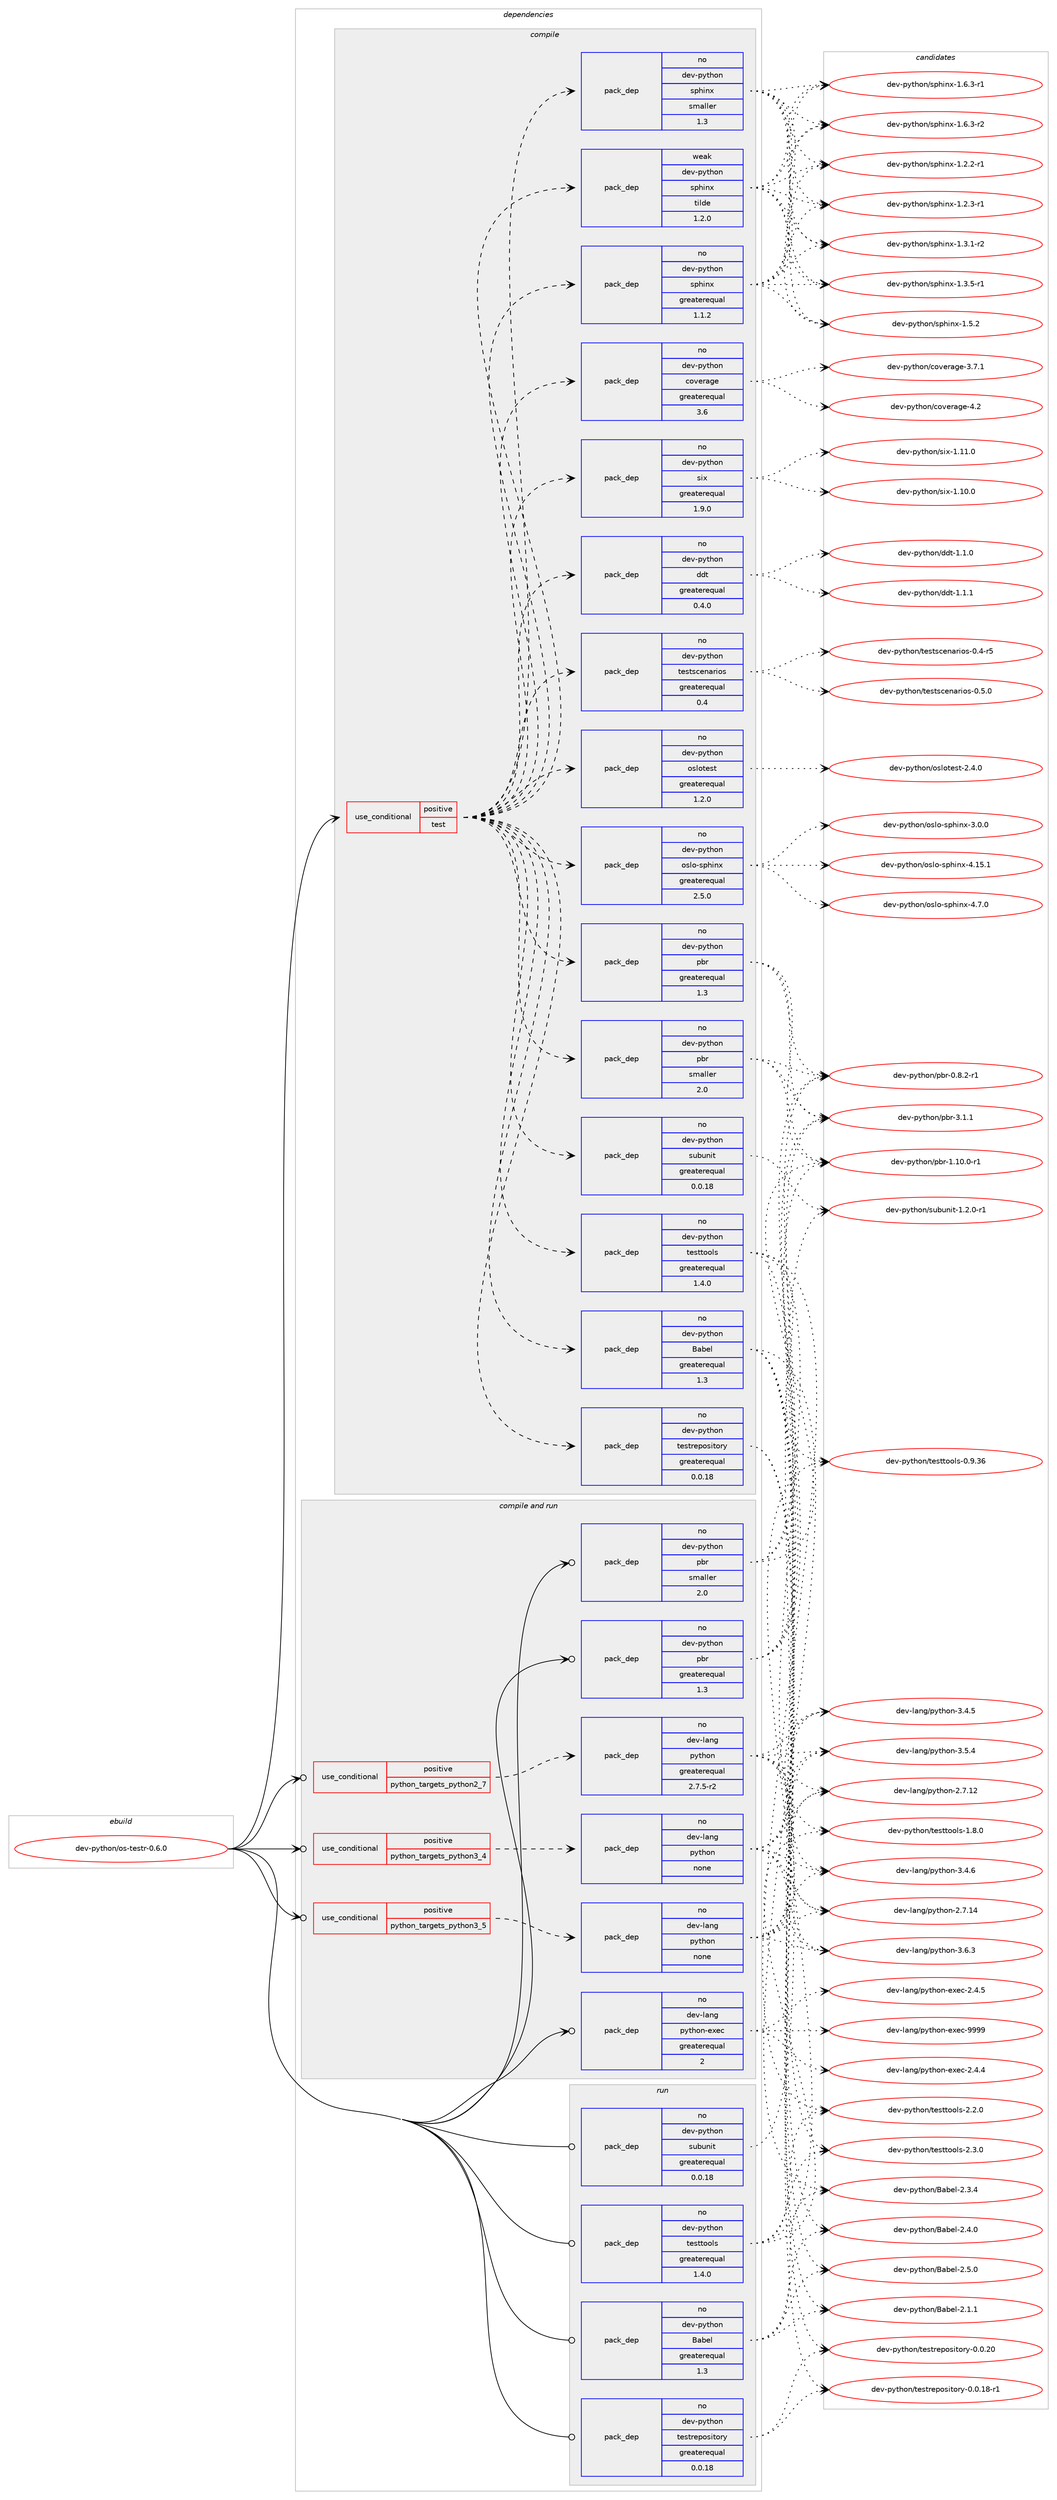 digraph prolog {

# *************
# Graph options
# *************

newrank=true;
concentrate=true;
compound=true;
graph [rankdir=LR,fontname=Helvetica,fontsize=10,ranksep=1.5];#, ranksep=2.5, nodesep=0.2];
edge  [arrowhead=vee];
node  [fontname=Helvetica,fontsize=10];

# **********
# The ebuild
# **********

subgraph cluster_leftcol {
color=gray;
rank=same;
label=<<i>ebuild</i>>;
id [label="dev-python/os-testr-0.6.0", color=red, width=4, href="../dev-python/os-testr-0.6.0.svg"];
}

# ****************
# The dependencies
# ****************

subgraph cluster_midcol {
color=gray;
label=<<i>dependencies</i>>;
subgraph cluster_compile {
fillcolor="#eeeeee";
style=filled;
label=<<i>compile</i>>;
subgraph cond36538 {
dependency169658 [label=<<TABLE BORDER="0" CELLBORDER="1" CELLSPACING="0" CELLPADDING="4"><TR><TD ROWSPAN="3" CELLPADDING="10">use_conditional</TD></TR><TR><TD>positive</TD></TR><TR><TD>test</TD></TR></TABLE>>, shape=none, color=red];
subgraph pack129260 {
dependency169659 [label=<<TABLE BORDER="0" CELLBORDER="1" CELLSPACING="0" CELLPADDING="4" WIDTH="220"><TR><TD ROWSPAN="6" CELLPADDING="30">pack_dep</TD></TR><TR><TD WIDTH="110">no</TD></TR><TR><TD>dev-python</TD></TR><TR><TD>pbr</TD></TR><TR><TD>greaterequal</TD></TR><TR><TD>1.3</TD></TR></TABLE>>, shape=none, color=blue];
}
dependency169658:e -> dependency169659:w [weight=20,style="dashed",arrowhead="vee"];
subgraph pack129261 {
dependency169660 [label=<<TABLE BORDER="0" CELLBORDER="1" CELLSPACING="0" CELLPADDING="4" WIDTH="220"><TR><TD ROWSPAN="6" CELLPADDING="30">pack_dep</TD></TR><TR><TD WIDTH="110">no</TD></TR><TR><TD>dev-python</TD></TR><TR><TD>pbr</TD></TR><TR><TD>smaller</TD></TR><TR><TD>2.0</TD></TR></TABLE>>, shape=none, color=blue];
}
dependency169658:e -> dependency169660:w [weight=20,style="dashed",arrowhead="vee"];
subgraph pack129262 {
dependency169661 [label=<<TABLE BORDER="0" CELLBORDER="1" CELLSPACING="0" CELLPADDING="4" WIDTH="220"><TR><TD ROWSPAN="6" CELLPADDING="30">pack_dep</TD></TR><TR><TD WIDTH="110">no</TD></TR><TR><TD>dev-python</TD></TR><TR><TD>Babel</TD></TR><TR><TD>greaterequal</TD></TR><TR><TD>1.3</TD></TR></TABLE>>, shape=none, color=blue];
}
dependency169658:e -> dependency169661:w [weight=20,style="dashed",arrowhead="vee"];
subgraph pack129263 {
dependency169662 [label=<<TABLE BORDER="0" CELLBORDER="1" CELLSPACING="0" CELLPADDING="4" WIDTH="220"><TR><TD ROWSPAN="6" CELLPADDING="30">pack_dep</TD></TR><TR><TD WIDTH="110">no</TD></TR><TR><TD>dev-python</TD></TR><TR><TD>testrepository</TD></TR><TR><TD>greaterequal</TD></TR><TR><TD>0.0.18</TD></TR></TABLE>>, shape=none, color=blue];
}
dependency169658:e -> dependency169662:w [weight=20,style="dashed",arrowhead="vee"];
subgraph pack129264 {
dependency169663 [label=<<TABLE BORDER="0" CELLBORDER="1" CELLSPACING="0" CELLPADDING="4" WIDTH="220"><TR><TD ROWSPAN="6" CELLPADDING="30">pack_dep</TD></TR><TR><TD WIDTH="110">no</TD></TR><TR><TD>dev-python</TD></TR><TR><TD>subunit</TD></TR><TR><TD>greaterequal</TD></TR><TR><TD>0.0.18</TD></TR></TABLE>>, shape=none, color=blue];
}
dependency169658:e -> dependency169663:w [weight=20,style="dashed",arrowhead="vee"];
subgraph pack129265 {
dependency169664 [label=<<TABLE BORDER="0" CELLBORDER="1" CELLSPACING="0" CELLPADDING="4" WIDTH="220"><TR><TD ROWSPAN="6" CELLPADDING="30">pack_dep</TD></TR><TR><TD WIDTH="110">no</TD></TR><TR><TD>dev-python</TD></TR><TR><TD>testtools</TD></TR><TR><TD>greaterequal</TD></TR><TR><TD>1.4.0</TD></TR></TABLE>>, shape=none, color=blue];
}
dependency169658:e -> dependency169664:w [weight=20,style="dashed",arrowhead="vee"];
subgraph pack129266 {
dependency169665 [label=<<TABLE BORDER="0" CELLBORDER="1" CELLSPACING="0" CELLPADDING="4" WIDTH="220"><TR><TD ROWSPAN="6" CELLPADDING="30">pack_dep</TD></TR><TR><TD WIDTH="110">no</TD></TR><TR><TD>dev-python</TD></TR><TR><TD>coverage</TD></TR><TR><TD>greaterequal</TD></TR><TR><TD>3.6</TD></TR></TABLE>>, shape=none, color=blue];
}
dependency169658:e -> dependency169665:w [weight=20,style="dashed",arrowhead="vee"];
subgraph pack129267 {
dependency169666 [label=<<TABLE BORDER="0" CELLBORDER="1" CELLSPACING="0" CELLPADDING="4" WIDTH="220"><TR><TD ROWSPAN="6" CELLPADDING="30">pack_dep</TD></TR><TR><TD WIDTH="110">no</TD></TR><TR><TD>dev-python</TD></TR><TR><TD>sphinx</TD></TR><TR><TD>greaterequal</TD></TR><TR><TD>1.1.2</TD></TR></TABLE>>, shape=none, color=blue];
}
dependency169658:e -> dependency169666:w [weight=20,style="dashed",arrowhead="vee"];
subgraph pack129268 {
dependency169667 [label=<<TABLE BORDER="0" CELLBORDER="1" CELLSPACING="0" CELLPADDING="4" WIDTH="220"><TR><TD ROWSPAN="6" CELLPADDING="30">pack_dep</TD></TR><TR><TD WIDTH="110">weak</TD></TR><TR><TD>dev-python</TD></TR><TR><TD>sphinx</TD></TR><TR><TD>tilde</TD></TR><TR><TD>1.2.0</TD></TR></TABLE>>, shape=none, color=blue];
}
dependency169658:e -> dependency169667:w [weight=20,style="dashed",arrowhead="vee"];
subgraph pack129269 {
dependency169668 [label=<<TABLE BORDER="0" CELLBORDER="1" CELLSPACING="0" CELLPADDING="4" WIDTH="220"><TR><TD ROWSPAN="6" CELLPADDING="30">pack_dep</TD></TR><TR><TD WIDTH="110">no</TD></TR><TR><TD>dev-python</TD></TR><TR><TD>sphinx</TD></TR><TR><TD>smaller</TD></TR><TR><TD>1.3</TD></TR></TABLE>>, shape=none, color=blue];
}
dependency169658:e -> dependency169668:w [weight=20,style="dashed",arrowhead="vee"];
subgraph pack129270 {
dependency169669 [label=<<TABLE BORDER="0" CELLBORDER="1" CELLSPACING="0" CELLPADDING="4" WIDTH="220"><TR><TD ROWSPAN="6" CELLPADDING="30">pack_dep</TD></TR><TR><TD WIDTH="110">no</TD></TR><TR><TD>dev-python</TD></TR><TR><TD>oslo-sphinx</TD></TR><TR><TD>greaterequal</TD></TR><TR><TD>2.5.0</TD></TR></TABLE>>, shape=none, color=blue];
}
dependency169658:e -> dependency169669:w [weight=20,style="dashed",arrowhead="vee"];
subgraph pack129271 {
dependency169670 [label=<<TABLE BORDER="0" CELLBORDER="1" CELLSPACING="0" CELLPADDING="4" WIDTH="220"><TR><TD ROWSPAN="6" CELLPADDING="30">pack_dep</TD></TR><TR><TD WIDTH="110">no</TD></TR><TR><TD>dev-python</TD></TR><TR><TD>oslotest</TD></TR><TR><TD>greaterequal</TD></TR><TR><TD>1.2.0</TD></TR></TABLE>>, shape=none, color=blue];
}
dependency169658:e -> dependency169670:w [weight=20,style="dashed",arrowhead="vee"];
subgraph pack129272 {
dependency169671 [label=<<TABLE BORDER="0" CELLBORDER="1" CELLSPACING="0" CELLPADDING="4" WIDTH="220"><TR><TD ROWSPAN="6" CELLPADDING="30">pack_dep</TD></TR><TR><TD WIDTH="110">no</TD></TR><TR><TD>dev-python</TD></TR><TR><TD>testscenarios</TD></TR><TR><TD>greaterequal</TD></TR><TR><TD>0.4</TD></TR></TABLE>>, shape=none, color=blue];
}
dependency169658:e -> dependency169671:w [weight=20,style="dashed",arrowhead="vee"];
subgraph pack129273 {
dependency169672 [label=<<TABLE BORDER="0" CELLBORDER="1" CELLSPACING="0" CELLPADDING="4" WIDTH="220"><TR><TD ROWSPAN="6" CELLPADDING="30">pack_dep</TD></TR><TR><TD WIDTH="110">no</TD></TR><TR><TD>dev-python</TD></TR><TR><TD>ddt</TD></TR><TR><TD>greaterequal</TD></TR><TR><TD>0.4.0</TD></TR></TABLE>>, shape=none, color=blue];
}
dependency169658:e -> dependency169672:w [weight=20,style="dashed",arrowhead="vee"];
subgraph pack129274 {
dependency169673 [label=<<TABLE BORDER="0" CELLBORDER="1" CELLSPACING="0" CELLPADDING="4" WIDTH="220"><TR><TD ROWSPAN="6" CELLPADDING="30">pack_dep</TD></TR><TR><TD WIDTH="110">no</TD></TR><TR><TD>dev-python</TD></TR><TR><TD>six</TD></TR><TR><TD>greaterequal</TD></TR><TR><TD>1.9.0</TD></TR></TABLE>>, shape=none, color=blue];
}
dependency169658:e -> dependency169673:w [weight=20,style="dashed",arrowhead="vee"];
}
id:e -> dependency169658:w [weight=20,style="solid",arrowhead="vee"];
}
subgraph cluster_compileandrun {
fillcolor="#eeeeee";
style=filled;
label=<<i>compile and run</i>>;
subgraph cond36539 {
dependency169674 [label=<<TABLE BORDER="0" CELLBORDER="1" CELLSPACING="0" CELLPADDING="4"><TR><TD ROWSPAN="3" CELLPADDING="10">use_conditional</TD></TR><TR><TD>positive</TD></TR><TR><TD>python_targets_python2_7</TD></TR></TABLE>>, shape=none, color=red];
subgraph pack129275 {
dependency169675 [label=<<TABLE BORDER="0" CELLBORDER="1" CELLSPACING="0" CELLPADDING="4" WIDTH="220"><TR><TD ROWSPAN="6" CELLPADDING="30">pack_dep</TD></TR><TR><TD WIDTH="110">no</TD></TR><TR><TD>dev-lang</TD></TR><TR><TD>python</TD></TR><TR><TD>greaterequal</TD></TR><TR><TD>2.7.5-r2</TD></TR></TABLE>>, shape=none, color=blue];
}
dependency169674:e -> dependency169675:w [weight=20,style="dashed",arrowhead="vee"];
}
id:e -> dependency169674:w [weight=20,style="solid",arrowhead="odotvee"];
subgraph cond36540 {
dependency169676 [label=<<TABLE BORDER="0" CELLBORDER="1" CELLSPACING="0" CELLPADDING="4"><TR><TD ROWSPAN="3" CELLPADDING="10">use_conditional</TD></TR><TR><TD>positive</TD></TR><TR><TD>python_targets_python3_4</TD></TR></TABLE>>, shape=none, color=red];
subgraph pack129276 {
dependency169677 [label=<<TABLE BORDER="0" CELLBORDER="1" CELLSPACING="0" CELLPADDING="4" WIDTH="220"><TR><TD ROWSPAN="6" CELLPADDING="30">pack_dep</TD></TR><TR><TD WIDTH="110">no</TD></TR><TR><TD>dev-lang</TD></TR><TR><TD>python</TD></TR><TR><TD>none</TD></TR><TR><TD></TD></TR></TABLE>>, shape=none, color=blue];
}
dependency169676:e -> dependency169677:w [weight=20,style="dashed",arrowhead="vee"];
}
id:e -> dependency169676:w [weight=20,style="solid",arrowhead="odotvee"];
subgraph cond36541 {
dependency169678 [label=<<TABLE BORDER="0" CELLBORDER="1" CELLSPACING="0" CELLPADDING="4"><TR><TD ROWSPAN="3" CELLPADDING="10">use_conditional</TD></TR><TR><TD>positive</TD></TR><TR><TD>python_targets_python3_5</TD></TR></TABLE>>, shape=none, color=red];
subgraph pack129277 {
dependency169679 [label=<<TABLE BORDER="0" CELLBORDER="1" CELLSPACING="0" CELLPADDING="4" WIDTH="220"><TR><TD ROWSPAN="6" CELLPADDING="30">pack_dep</TD></TR><TR><TD WIDTH="110">no</TD></TR><TR><TD>dev-lang</TD></TR><TR><TD>python</TD></TR><TR><TD>none</TD></TR><TR><TD></TD></TR></TABLE>>, shape=none, color=blue];
}
dependency169678:e -> dependency169679:w [weight=20,style="dashed",arrowhead="vee"];
}
id:e -> dependency169678:w [weight=20,style="solid",arrowhead="odotvee"];
subgraph pack129278 {
dependency169680 [label=<<TABLE BORDER="0" CELLBORDER="1" CELLSPACING="0" CELLPADDING="4" WIDTH="220"><TR><TD ROWSPAN="6" CELLPADDING="30">pack_dep</TD></TR><TR><TD WIDTH="110">no</TD></TR><TR><TD>dev-lang</TD></TR><TR><TD>python-exec</TD></TR><TR><TD>greaterequal</TD></TR><TR><TD>2</TD></TR></TABLE>>, shape=none, color=blue];
}
id:e -> dependency169680:w [weight=20,style="solid",arrowhead="odotvee"];
subgraph pack129279 {
dependency169681 [label=<<TABLE BORDER="0" CELLBORDER="1" CELLSPACING="0" CELLPADDING="4" WIDTH="220"><TR><TD ROWSPAN="6" CELLPADDING="30">pack_dep</TD></TR><TR><TD WIDTH="110">no</TD></TR><TR><TD>dev-python</TD></TR><TR><TD>pbr</TD></TR><TR><TD>greaterequal</TD></TR><TR><TD>1.3</TD></TR></TABLE>>, shape=none, color=blue];
}
id:e -> dependency169681:w [weight=20,style="solid",arrowhead="odotvee"];
subgraph pack129280 {
dependency169682 [label=<<TABLE BORDER="0" CELLBORDER="1" CELLSPACING="0" CELLPADDING="4" WIDTH="220"><TR><TD ROWSPAN="6" CELLPADDING="30">pack_dep</TD></TR><TR><TD WIDTH="110">no</TD></TR><TR><TD>dev-python</TD></TR><TR><TD>pbr</TD></TR><TR><TD>smaller</TD></TR><TR><TD>2.0</TD></TR></TABLE>>, shape=none, color=blue];
}
id:e -> dependency169682:w [weight=20,style="solid",arrowhead="odotvee"];
}
subgraph cluster_run {
fillcolor="#eeeeee";
style=filled;
label=<<i>run</i>>;
subgraph pack129281 {
dependency169683 [label=<<TABLE BORDER="0" CELLBORDER="1" CELLSPACING="0" CELLPADDING="4" WIDTH="220"><TR><TD ROWSPAN="6" CELLPADDING="30">pack_dep</TD></TR><TR><TD WIDTH="110">no</TD></TR><TR><TD>dev-python</TD></TR><TR><TD>Babel</TD></TR><TR><TD>greaterequal</TD></TR><TR><TD>1.3</TD></TR></TABLE>>, shape=none, color=blue];
}
id:e -> dependency169683:w [weight=20,style="solid",arrowhead="odot"];
subgraph pack129282 {
dependency169684 [label=<<TABLE BORDER="0" CELLBORDER="1" CELLSPACING="0" CELLPADDING="4" WIDTH="220"><TR><TD ROWSPAN="6" CELLPADDING="30">pack_dep</TD></TR><TR><TD WIDTH="110">no</TD></TR><TR><TD>dev-python</TD></TR><TR><TD>subunit</TD></TR><TR><TD>greaterequal</TD></TR><TR><TD>0.0.18</TD></TR></TABLE>>, shape=none, color=blue];
}
id:e -> dependency169684:w [weight=20,style="solid",arrowhead="odot"];
subgraph pack129283 {
dependency169685 [label=<<TABLE BORDER="0" CELLBORDER="1" CELLSPACING="0" CELLPADDING="4" WIDTH="220"><TR><TD ROWSPAN="6" CELLPADDING="30">pack_dep</TD></TR><TR><TD WIDTH="110">no</TD></TR><TR><TD>dev-python</TD></TR><TR><TD>testrepository</TD></TR><TR><TD>greaterequal</TD></TR><TR><TD>0.0.18</TD></TR></TABLE>>, shape=none, color=blue];
}
id:e -> dependency169685:w [weight=20,style="solid",arrowhead="odot"];
subgraph pack129284 {
dependency169686 [label=<<TABLE BORDER="0" CELLBORDER="1" CELLSPACING="0" CELLPADDING="4" WIDTH="220"><TR><TD ROWSPAN="6" CELLPADDING="30">pack_dep</TD></TR><TR><TD WIDTH="110">no</TD></TR><TR><TD>dev-python</TD></TR><TR><TD>testtools</TD></TR><TR><TD>greaterequal</TD></TR><TR><TD>1.4.0</TD></TR></TABLE>>, shape=none, color=blue];
}
id:e -> dependency169686:w [weight=20,style="solid",arrowhead="odot"];
}
}

# **************
# The candidates
# **************

subgraph cluster_choices {
rank=same;
color=gray;
label=<<i>candidates</i>>;

subgraph choice129260 {
color=black;
nodesep=1;
choice1001011184511212111610411111047112981144548465646504511449 [label="dev-python/pbr-0.8.2-r1", color=red, width=4,href="../dev-python/pbr-0.8.2-r1.svg"];
choice100101118451121211161041111104711298114454946494846484511449 [label="dev-python/pbr-1.10.0-r1", color=red, width=4,href="../dev-python/pbr-1.10.0-r1.svg"];
choice100101118451121211161041111104711298114455146494649 [label="dev-python/pbr-3.1.1", color=red, width=4,href="../dev-python/pbr-3.1.1.svg"];
dependency169659:e -> choice1001011184511212111610411111047112981144548465646504511449:w [style=dotted,weight="100"];
dependency169659:e -> choice100101118451121211161041111104711298114454946494846484511449:w [style=dotted,weight="100"];
dependency169659:e -> choice100101118451121211161041111104711298114455146494649:w [style=dotted,weight="100"];
}
subgraph choice129261 {
color=black;
nodesep=1;
choice1001011184511212111610411111047112981144548465646504511449 [label="dev-python/pbr-0.8.2-r1", color=red, width=4,href="../dev-python/pbr-0.8.2-r1.svg"];
choice100101118451121211161041111104711298114454946494846484511449 [label="dev-python/pbr-1.10.0-r1", color=red, width=4,href="../dev-python/pbr-1.10.0-r1.svg"];
choice100101118451121211161041111104711298114455146494649 [label="dev-python/pbr-3.1.1", color=red, width=4,href="../dev-python/pbr-3.1.1.svg"];
dependency169660:e -> choice1001011184511212111610411111047112981144548465646504511449:w [style=dotted,weight="100"];
dependency169660:e -> choice100101118451121211161041111104711298114454946494846484511449:w [style=dotted,weight="100"];
dependency169660:e -> choice100101118451121211161041111104711298114455146494649:w [style=dotted,weight="100"];
}
subgraph choice129262 {
color=black;
nodesep=1;
choice1001011184511212111610411111047669798101108455046494649 [label="dev-python/Babel-2.1.1", color=red, width=4,href="../dev-python/Babel-2.1.1.svg"];
choice1001011184511212111610411111047669798101108455046514652 [label="dev-python/Babel-2.3.4", color=red, width=4,href="../dev-python/Babel-2.3.4.svg"];
choice1001011184511212111610411111047669798101108455046524648 [label="dev-python/Babel-2.4.0", color=red, width=4,href="../dev-python/Babel-2.4.0.svg"];
choice1001011184511212111610411111047669798101108455046534648 [label="dev-python/Babel-2.5.0", color=red, width=4,href="../dev-python/Babel-2.5.0.svg"];
dependency169661:e -> choice1001011184511212111610411111047669798101108455046494649:w [style=dotted,weight="100"];
dependency169661:e -> choice1001011184511212111610411111047669798101108455046514652:w [style=dotted,weight="100"];
dependency169661:e -> choice1001011184511212111610411111047669798101108455046524648:w [style=dotted,weight="100"];
dependency169661:e -> choice1001011184511212111610411111047669798101108455046534648:w [style=dotted,weight="100"];
}
subgraph choice129263 {
color=black;
nodesep=1;
choice1001011184511212111610411111047116101115116114101112111115105116111114121454846484649564511449 [label="dev-python/testrepository-0.0.18-r1", color=red, width=4,href="../dev-python/testrepository-0.0.18-r1.svg"];
choice100101118451121211161041111104711610111511611410111211111510511611111412145484648465048 [label="dev-python/testrepository-0.0.20", color=red, width=4,href="../dev-python/testrepository-0.0.20.svg"];
dependency169662:e -> choice1001011184511212111610411111047116101115116114101112111115105116111114121454846484649564511449:w [style=dotted,weight="100"];
dependency169662:e -> choice100101118451121211161041111104711610111511611410111211111510511611111412145484648465048:w [style=dotted,weight="100"];
}
subgraph choice129264 {
color=black;
nodesep=1;
choice1001011184511212111610411111047115117981171101051164549465046484511449 [label="dev-python/subunit-1.2.0-r1", color=red, width=4,href="../dev-python/subunit-1.2.0-r1.svg"];
dependency169663:e -> choice1001011184511212111610411111047115117981171101051164549465046484511449:w [style=dotted,weight="100"];
}
subgraph choice129265 {
color=black;
nodesep=1;
choice100101118451121211161041111104711610111511611611111110811545484657465154 [label="dev-python/testtools-0.9.36", color=red, width=4,href="../dev-python/testtools-0.9.36.svg"];
choice1001011184511212111610411111047116101115116116111111108115454946564648 [label="dev-python/testtools-1.8.0", color=red, width=4,href="../dev-python/testtools-1.8.0.svg"];
choice1001011184511212111610411111047116101115116116111111108115455046504648 [label="dev-python/testtools-2.2.0", color=red, width=4,href="../dev-python/testtools-2.2.0.svg"];
choice1001011184511212111610411111047116101115116116111111108115455046514648 [label="dev-python/testtools-2.3.0", color=red, width=4,href="../dev-python/testtools-2.3.0.svg"];
dependency169664:e -> choice100101118451121211161041111104711610111511611611111110811545484657465154:w [style=dotted,weight="100"];
dependency169664:e -> choice1001011184511212111610411111047116101115116116111111108115454946564648:w [style=dotted,weight="100"];
dependency169664:e -> choice1001011184511212111610411111047116101115116116111111108115455046504648:w [style=dotted,weight="100"];
dependency169664:e -> choice1001011184511212111610411111047116101115116116111111108115455046514648:w [style=dotted,weight="100"];
}
subgraph choice129266 {
color=black;
nodesep=1;
choice10010111845112121116104111110479911111810111497103101455146554649 [label="dev-python/coverage-3.7.1", color=red, width=4,href="../dev-python/coverage-3.7.1.svg"];
choice1001011184511212111610411111047991111181011149710310145524650 [label="dev-python/coverage-4.2", color=red, width=4,href="../dev-python/coverage-4.2.svg"];
dependency169665:e -> choice10010111845112121116104111110479911111810111497103101455146554649:w [style=dotted,weight="100"];
dependency169665:e -> choice1001011184511212111610411111047991111181011149710310145524650:w [style=dotted,weight="100"];
}
subgraph choice129267 {
color=black;
nodesep=1;
choice10010111845112121116104111110471151121041051101204549465046504511449 [label="dev-python/sphinx-1.2.2-r1", color=red, width=4,href="../dev-python/sphinx-1.2.2-r1.svg"];
choice10010111845112121116104111110471151121041051101204549465046514511449 [label="dev-python/sphinx-1.2.3-r1", color=red, width=4,href="../dev-python/sphinx-1.2.3-r1.svg"];
choice10010111845112121116104111110471151121041051101204549465146494511450 [label="dev-python/sphinx-1.3.1-r2", color=red, width=4,href="../dev-python/sphinx-1.3.1-r2.svg"];
choice10010111845112121116104111110471151121041051101204549465146534511449 [label="dev-python/sphinx-1.3.5-r1", color=red, width=4,href="../dev-python/sphinx-1.3.5-r1.svg"];
choice1001011184511212111610411111047115112104105110120454946534650 [label="dev-python/sphinx-1.5.2", color=red, width=4,href="../dev-python/sphinx-1.5.2.svg"];
choice10010111845112121116104111110471151121041051101204549465446514511449 [label="dev-python/sphinx-1.6.3-r1", color=red, width=4,href="../dev-python/sphinx-1.6.3-r1.svg"];
choice10010111845112121116104111110471151121041051101204549465446514511450 [label="dev-python/sphinx-1.6.3-r2", color=red, width=4,href="../dev-python/sphinx-1.6.3-r2.svg"];
dependency169666:e -> choice10010111845112121116104111110471151121041051101204549465046504511449:w [style=dotted,weight="100"];
dependency169666:e -> choice10010111845112121116104111110471151121041051101204549465046514511449:w [style=dotted,weight="100"];
dependency169666:e -> choice10010111845112121116104111110471151121041051101204549465146494511450:w [style=dotted,weight="100"];
dependency169666:e -> choice10010111845112121116104111110471151121041051101204549465146534511449:w [style=dotted,weight="100"];
dependency169666:e -> choice1001011184511212111610411111047115112104105110120454946534650:w [style=dotted,weight="100"];
dependency169666:e -> choice10010111845112121116104111110471151121041051101204549465446514511449:w [style=dotted,weight="100"];
dependency169666:e -> choice10010111845112121116104111110471151121041051101204549465446514511450:w [style=dotted,weight="100"];
}
subgraph choice129268 {
color=black;
nodesep=1;
choice10010111845112121116104111110471151121041051101204549465046504511449 [label="dev-python/sphinx-1.2.2-r1", color=red, width=4,href="../dev-python/sphinx-1.2.2-r1.svg"];
choice10010111845112121116104111110471151121041051101204549465046514511449 [label="dev-python/sphinx-1.2.3-r1", color=red, width=4,href="../dev-python/sphinx-1.2.3-r1.svg"];
choice10010111845112121116104111110471151121041051101204549465146494511450 [label="dev-python/sphinx-1.3.1-r2", color=red, width=4,href="../dev-python/sphinx-1.3.1-r2.svg"];
choice10010111845112121116104111110471151121041051101204549465146534511449 [label="dev-python/sphinx-1.3.5-r1", color=red, width=4,href="../dev-python/sphinx-1.3.5-r1.svg"];
choice1001011184511212111610411111047115112104105110120454946534650 [label="dev-python/sphinx-1.5.2", color=red, width=4,href="../dev-python/sphinx-1.5.2.svg"];
choice10010111845112121116104111110471151121041051101204549465446514511449 [label="dev-python/sphinx-1.6.3-r1", color=red, width=4,href="../dev-python/sphinx-1.6.3-r1.svg"];
choice10010111845112121116104111110471151121041051101204549465446514511450 [label="dev-python/sphinx-1.6.3-r2", color=red, width=4,href="../dev-python/sphinx-1.6.3-r2.svg"];
dependency169667:e -> choice10010111845112121116104111110471151121041051101204549465046504511449:w [style=dotted,weight="100"];
dependency169667:e -> choice10010111845112121116104111110471151121041051101204549465046514511449:w [style=dotted,weight="100"];
dependency169667:e -> choice10010111845112121116104111110471151121041051101204549465146494511450:w [style=dotted,weight="100"];
dependency169667:e -> choice10010111845112121116104111110471151121041051101204549465146534511449:w [style=dotted,weight="100"];
dependency169667:e -> choice1001011184511212111610411111047115112104105110120454946534650:w [style=dotted,weight="100"];
dependency169667:e -> choice10010111845112121116104111110471151121041051101204549465446514511449:w [style=dotted,weight="100"];
dependency169667:e -> choice10010111845112121116104111110471151121041051101204549465446514511450:w [style=dotted,weight="100"];
}
subgraph choice129269 {
color=black;
nodesep=1;
choice10010111845112121116104111110471151121041051101204549465046504511449 [label="dev-python/sphinx-1.2.2-r1", color=red, width=4,href="../dev-python/sphinx-1.2.2-r1.svg"];
choice10010111845112121116104111110471151121041051101204549465046514511449 [label="dev-python/sphinx-1.2.3-r1", color=red, width=4,href="../dev-python/sphinx-1.2.3-r1.svg"];
choice10010111845112121116104111110471151121041051101204549465146494511450 [label="dev-python/sphinx-1.3.1-r2", color=red, width=4,href="../dev-python/sphinx-1.3.1-r2.svg"];
choice10010111845112121116104111110471151121041051101204549465146534511449 [label="dev-python/sphinx-1.3.5-r1", color=red, width=4,href="../dev-python/sphinx-1.3.5-r1.svg"];
choice1001011184511212111610411111047115112104105110120454946534650 [label="dev-python/sphinx-1.5.2", color=red, width=4,href="../dev-python/sphinx-1.5.2.svg"];
choice10010111845112121116104111110471151121041051101204549465446514511449 [label="dev-python/sphinx-1.6.3-r1", color=red, width=4,href="../dev-python/sphinx-1.6.3-r1.svg"];
choice10010111845112121116104111110471151121041051101204549465446514511450 [label="dev-python/sphinx-1.6.3-r2", color=red, width=4,href="../dev-python/sphinx-1.6.3-r2.svg"];
dependency169668:e -> choice10010111845112121116104111110471151121041051101204549465046504511449:w [style=dotted,weight="100"];
dependency169668:e -> choice10010111845112121116104111110471151121041051101204549465046514511449:w [style=dotted,weight="100"];
dependency169668:e -> choice10010111845112121116104111110471151121041051101204549465146494511450:w [style=dotted,weight="100"];
dependency169668:e -> choice10010111845112121116104111110471151121041051101204549465146534511449:w [style=dotted,weight="100"];
dependency169668:e -> choice1001011184511212111610411111047115112104105110120454946534650:w [style=dotted,weight="100"];
dependency169668:e -> choice10010111845112121116104111110471151121041051101204549465446514511449:w [style=dotted,weight="100"];
dependency169668:e -> choice10010111845112121116104111110471151121041051101204549465446514511450:w [style=dotted,weight="100"];
}
subgraph choice129270 {
color=black;
nodesep=1;
choice100101118451121211161041111104711111510811145115112104105110120455146484648 [label="dev-python/oslo-sphinx-3.0.0", color=red, width=4,href="../dev-python/oslo-sphinx-3.0.0.svg"];
choice10010111845112121116104111110471111151081114511511210410511012045524649534649 [label="dev-python/oslo-sphinx-4.15.1", color=red, width=4,href="../dev-python/oslo-sphinx-4.15.1.svg"];
choice100101118451121211161041111104711111510811145115112104105110120455246554648 [label="dev-python/oslo-sphinx-4.7.0", color=red, width=4,href="../dev-python/oslo-sphinx-4.7.0.svg"];
dependency169669:e -> choice100101118451121211161041111104711111510811145115112104105110120455146484648:w [style=dotted,weight="100"];
dependency169669:e -> choice10010111845112121116104111110471111151081114511511210410511012045524649534649:w [style=dotted,weight="100"];
dependency169669:e -> choice100101118451121211161041111104711111510811145115112104105110120455246554648:w [style=dotted,weight="100"];
}
subgraph choice129271 {
color=black;
nodesep=1;
choice1001011184511212111610411111047111115108111116101115116455046524648 [label="dev-python/oslotest-2.4.0", color=red, width=4,href="../dev-python/oslotest-2.4.0.svg"];
dependency169670:e -> choice1001011184511212111610411111047111115108111116101115116455046524648:w [style=dotted,weight="100"];
}
subgraph choice129272 {
color=black;
nodesep=1;
choice10010111845112121116104111110471161011151161159910111097114105111115454846524511453 [label="dev-python/testscenarios-0.4-r5", color=red, width=4,href="../dev-python/testscenarios-0.4-r5.svg"];
choice10010111845112121116104111110471161011151161159910111097114105111115454846534648 [label="dev-python/testscenarios-0.5.0", color=red, width=4,href="../dev-python/testscenarios-0.5.0.svg"];
dependency169671:e -> choice10010111845112121116104111110471161011151161159910111097114105111115454846524511453:w [style=dotted,weight="100"];
dependency169671:e -> choice10010111845112121116104111110471161011151161159910111097114105111115454846534648:w [style=dotted,weight="100"];
}
subgraph choice129273 {
color=black;
nodesep=1;
choice1001011184511212111610411111047100100116454946494648 [label="dev-python/ddt-1.1.0", color=red, width=4,href="../dev-python/ddt-1.1.0.svg"];
choice1001011184511212111610411111047100100116454946494649 [label="dev-python/ddt-1.1.1", color=red, width=4,href="../dev-python/ddt-1.1.1.svg"];
dependency169672:e -> choice1001011184511212111610411111047100100116454946494648:w [style=dotted,weight="100"];
dependency169672:e -> choice1001011184511212111610411111047100100116454946494649:w [style=dotted,weight="100"];
}
subgraph choice129274 {
color=black;
nodesep=1;
choice100101118451121211161041111104711510512045494649484648 [label="dev-python/six-1.10.0", color=red, width=4,href="../dev-python/six-1.10.0.svg"];
choice100101118451121211161041111104711510512045494649494648 [label="dev-python/six-1.11.0", color=red, width=4,href="../dev-python/six-1.11.0.svg"];
dependency169673:e -> choice100101118451121211161041111104711510512045494649484648:w [style=dotted,weight="100"];
dependency169673:e -> choice100101118451121211161041111104711510512045494649494648:w [style=dotted,weight="100"];
}
subgraph choice129275 {
color=black;
nodesep=1;
choice10010111845108971101034711212111610411111045504655464950 [label="dev-lang/python-2.7.12", color=red, width=4,href="../dev-lang/python-2.7.12.svg"];
choice10010111845108971101034711212111610411111045504655464952 [label="dev-lang/python-2.7.14", color=red, width=4,href="../dev-lang/python-2.7.14.svg"];
choice100101118451089711010347112121116104111110455146524653 [label="dev-lang/python-3.4.5", color=red, width=4,href="../dev-lang/python-3.4.5.svg"];
choice100101118451089711010347112121116104111110455146524654 [label="dev-lang/python-3.4.6", color=red, width=4,href="../dev-lang/python-3.4.6.svg"];
choice100101118451089711010347112121116104111110455146534652 [label="dev-lang/python-3.5.4", color=red, width=4,href="../dev-lang/python-3.5.4.svg"];
choice100101118451089711010347112121116104111110455146544651 [label="dev-lang/python-3.6.3", color=red, width=4,href="../dev-lang/python-3.6.3.svg"];
dependency169675:e -> choice10010111845108971101034711212111610411111045504655464950:w [style=dotted,weight="100"];
dependency169675:e -> choice10010111845108971101034711212111610411111045504655464952:w [style=dotted,weight="100"];
dependency169675:e -> choice100101118451089711010347112121116104111110455146524653:w [style=dotted,weight="100"];
dependency169675:e -> choice100101118451089711010347112121116104111110455146524654:w [style=dotted,weight="100"];
dependency169675:e -> choice100101118451089711010347112121116104111110455146534652:w [style=dotted,weight="100"];
dependency169675:e -> choice100101118451089711010347112121116104111110455146544651:w [style=dotted,weight="100"];
}
subgraph choice129276 {
color=black;
nodesep=1;
choice10010111845108971101034711212111610411111045504655464950 [label="dev-lang/python-2.7.12", color=red, width=4,href="../dev-lang/python-2.7.12.svg"];
choice10010111845108971101034711212111610411111045504655464952 [label="dev-lang/python-2.7.14", color=red, width=4,href="../dev-lang/python-2.7.14.svg"];
choice100101118451089711010347112121116104111110455146524653 [label="dev-lang/python-3.4.5", color=red, width=4,href="../dev-lang/python-3.4.5.svg"];
choice100101118451089711010347112121116104111110455146524654 [label="dev-lang/python-3.4.6", color=red, width=4,href="../dev-lang/python-3.4.6.svg"];
choice100101118451089711010347112121116104111110455146534652 [label="dev-lang/python-3.5.4", color=red, width=4,href="../dev-lang/python-3.5.4.svg"];
choice100101118451089711010347112121116104111110455146544651 [label="dev-lang/python-3.6.3", color=red, width=4,href="../dev-lang/python-3.6.3.svg"];
dependency169677:e -> choice10010111845108971101034711212111610411111045504655464950:w [style=dotted,weight="100"];
dependency169677:e -> choice10010111845108971101034711212111610411111045504655464952:w [style=dotted,weight="100"];
dependency169677:e -> choice100101118451089711010347112121116104111110455146524653:w [style=dotted,weight="100"];
dependency169677:e -> choice100101118451089711010347112121116104111110455146524654:w [style=dotted,weight="100"];
dependency169677:e -> choice100101118451089711010347112121116104111110455146534652:w [style=dotted,weight="100"];
dependency169677:e -> choice100101118451089711010347112121116104111110455146544651:w [style=dotted,weight="100"];
}
subgraph choice129277 {
color=black;
nodesep=1;
choice10010111845108971101034711212111610411111045504655464950 [label="dev-lang/python-2.7.12", color=red, width=4,href="../dev-lang/python-2.7.12.svg"];
choice10010111845108971101034711212111610411111045504655464952 [label="dev-lang/python-2.7.14", color=red, width=4,href="../dev-lang/python-2.7.14.svg"];
choice100101118451089711010347112121116104111110455146524653 [label="dev-lang/python-3.4.5", color=red, width=4,href="../dev-lang/python-3.4.5.svg"];
choice100101118451089711010347112121116104111110455146524654 [label="dev-lang/python-3.4.6", color=red, width=4,href="../dev-lang/python-3.4.6.svg"];
choice100101118451089711010347112121116104111110455146534652 [label="dev-lang/python-3.5.4", color=red, width=4,href="../dev-lang/python-3.5.4.svg"];
choice100101118451089711010347112121116104111110455146544651 [label="dev-lang/python-3.6.3", color=red, width=4,href="../dev-lang/python-3.6.3.svg"];
dependency169679:e -> choice10010111845108971101034711212111610411111045504655464950:w [style=dotted,weight="100"];
dependency169679:e -> choice10010111845108971101034711212111610411111045504655464952:w [style=dotted,weight="100"];
dependency169679:e -> choice100101118451089711010347112121116104111110455146524653:w [style=dotted,weight="100"];
dependency169679:e -> choice100101118451089711010347112121116104111110455146524654:w [style=dotted,weight="100"];
dependency169679:e -> choice100101118451089711010347112121116104111110455146534652:w [style=dotted,weight="100"];
dependency169679:e -> choice100101118451089711010347112121116104111110455146544651:w [style=dotted,weight="100"];
}
subgraph choice129278 {
color=black;
nodesep=1;
choice1001011184510897110103471121211161041111104510112010199455046524652 [label="dev-lang/python-exec-2.4.4", color=red, width=4,href="../dev-lang/python-exec-2.4.4.svg"];
choice1001011184510897110103471121211161041111104510112010199455046524653 [label="dev-lang/python-exec-2.4.5", color=red, width=4,href="../dev-lang/python-exec-2.4.5.svg"];
choice10010111845108971101034711212111610411111045101120101994557575757 [label="dev-lang/python-exec-9999", color=red, width=4,href="../dev-lang/python-exec-9999.svg"];
dependency169680:e -> choice1001011184510897110103471121211161041111104510112010199455046524652:w [style=dotted,weight="100"];
dependency169680:e -> choice1001011184510897110103471121211161041111104510112010199455046524653:w [style=dotted,weight="100"];
dependency169680:e -> choice10010111845108971101034711212111610411111045101120101994557575757:w [style=dotted,weight="100"];
}
subgraph choice129279 {
color=black;
nodesep=1;
choice1001011184511212111610411111047112981144548465646504511449 [label="dev-python/pbr-0.8.2-r1", color=red, width=4,href="../dev-python/pbr-0.8.2-r1.svg"];
choice100101118451121211161041111104711298114454946494846484511449 [label="dev-python/pbr-1.10.0-r1", color=red, width=4,href="../dev-python/pbr-1.10.0-r1.svg"];
choice100101118451121211161041111104711298114455146494649 [label="dev-python/pbr-3.1.1", color=red, width=4,href="../dev-python/pbr-3.1.1.svg"];
dependency169681:e -> choice1001011184511212111610411111047112981144548465646504511449:w [style=dotted,weight="100"];
dependency169681:e -> choice100101118451121211161041111104711298114454946494846484511449:w [style=dotted,weight="100"];
dependency169681:e -> choice100101118451121211161041111104711298114455146494649:w [style=dotted,weight="100"];
}
subgraph choice129280 {
color=black;
nodesep=1;
choice1001011184511212111610411111047112981144548465646504511449 [label="dev-python/pbr-0.8.2-r1", color=red, width=4,href="../dev-python/pbr-0.8.2-r1.svg"];
choice100101118451121211161041111104711298114454946494846484511449 [label="dev-python/pbr-1.10.0-r1", color=red, width=4,href="../dev-python/pbr-1.10.0-r1.svg"];
choice100101118451121211161041111104711298114455146494649 [label="dev-python/pbr-3.1.1", color=red, width=4,href="../dev-python/pbr-3.1.1.svg"];
dependency169682:e -> choice1001011184511212111610411111047112981144548465646504511449:w [style=dotted,weight="100"];
dependency169682:e -> choice100101118451121211161041111104711298114454946494846484511449:w [style=dotted,weight="100"];
dependency169682:e -> choice100101118451121211161041111104711298114455146494649:w [style=dotted,weight="100"];
}
subgraph choice129281 {
color=black;
nodesep=1;
choice1001011184511212111610411111047669798101108455046494649 [label="dev-python/Babel-2.1.1", color=red, width=4,href="../dev-python/Babel-2.1.1.svg"];
choice1001011184511212111610411111047669798101108455046514652 [label="dev-python/Babel-2.3.4", color=red, width=4,href="../dev-python/Babel-2.3.4.svg"];
choice1001011184511212111610411111047669798101108455046524648 [label="dev-python/Babel-2.4.0", color=red, width=4,href="../dev-python/Babel-2.4.0.svg"];
choice1001011184511212111610411111047669798101108455046534648 [label="dev-python/Babel-2.5.0", color=red, width=4,href="../dev-python/Babel-2.5.0.svg"];
dependency169683:e -> choice1001011184511212111610411111047669798101108455046494649:w [style=dotted,weight="100"];
dependency169683:e -> choice1001011184511212111610411111047669798101108455046514652:w [style=dotted,weight="100"];
dependency169683:e -> choice1001011184511212111610411111047669798101108455046524648:w [style=dotted,weight="100"];
dependency169683:e -> choice1001011184511212111610411111047669798101108455046534648:w [style=dotted,weight="100"];
}
subgraph choice129282 {
color=black;
nodesep=1;
choice1001011184511212111610411111047115117981171101051164549465046484511449 [label="dev-python/subunit-1.2.0-r1", color=red, width=4,href="../dev-python/subunit-1.2.0-r1.svg"];
dependency169684:e -> choice1001011184511212111610411111047115117981171101051164549465046484511449:w [style=dotted,weight="100"];
}
subgraph choice129283 {
color=black;
nodesep=1;
choice1001011184511212111610411111047116101115116114101112111115105116111114121454846484649564511449 [label="dev-python/testrepository-0.0.18-r1", color=red, width=4,href="../dev-python/testrepository-0.0.18-r1.svg"];
choice100101118451121211161041111104711610111511611410111211111510511611111412145484648465048 [label="dev-python/testrepository-0.0.20", color=red, width=4,href="../dev-python/testrepository-0.0.20.svg"];
dependency169685:e -> choice1001011184511212111610411111047116101115116114101112111115105116111114121454846484649564511449:w [style=dotted,weight="100"];
dependency169685:e -> choice100101118451121211161041111104711610111511611410111211111510511611111412145484648465048:w [style=dotted,weight="100"];
}
subgraph choice129284 {
color=black;
nodesep=1;
choice100101118451121211161041111104711610111511611611111110811545484657465154 [label="dev-python/testtools-0.9.36", color=red, width=4,href="../dev-python/testtools-0.9.36.svg"];
choice1001011184511212111610411111047116101115116116111111108115454946564648 [label="dev-python/testtools-1.8.0", color=red, width=4,href="../dev-python/testtools-1.8.0.svg"];
choice1001011184511212111610411111047116101115116116111111108115455046504648 [label="dev-python/testtools-2.2.0", color=red, width=4,href="../dev-python/testtools-2.2.0.svg"];
choice1001011184511212111610411111047116101115116116111111108115455046514648 [label="dev-python/testtools-2.3.0", color=red, width=4,href="../dev-python/testtools-2.3.0.svg"];
dependency169686:e -> choice100101118451121211161041111104711610111511611611111110811545484657465154:w [style=dotted,weight="100"];
dependency169686:e -> choice1001011184511212111610411111047116101115116116111111108115454946564648:w [style=dotted,weight="100"];
dependency169686:e -> choice1001011184511212111610411111047116101115116116111111108115455046504648:w [style=dotted,weight="100"];
dependency169686:e -> choice1001011184511212111610411111047116101115116116111111108115455046514648:w [style=dotted,weight="100"];
}
}

}
